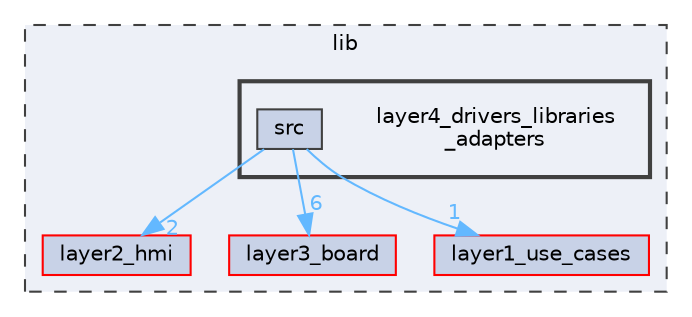 digraph "lib/layer4_drivers_libraries_adapters"
{
 // LATEX_PDF_SIZE
  bgcolor="transparent";
  edge [fontname=Helvetica,fontsize=10,labelfontname=Helvetica,labelfontsize=10];
  node [fontname=Helvetica,fontsize=10,shape=box,height=0.2,width=0.4];
  compound=true
  subgraph clusterdir_97aefd0d527b934f1d99a682da8fe6a9 {
    graph [ bgcolor="#edf0f7", pencolor="grey25", label="lib", fontname=Helvetica,fontsize=10 style="filled,dashed", URL="dir_97aefd0d527b934f1d99a682da8fe6a9.xhtml",tooltip=""]
  dir_a647c64d7ac458a08d86dd39ddd46fd3 [label="layer2_hmi", fillcolor="#c8d2e7", color="red", style="filled", URL="dir_a647c64d7ac458a08d86dd39ddd46fd3.xhtml",tooltip=""];
  dir_5c46fa0267ad0d15fb3a57afaaf550a7 [label="layer3_board", fillcolor="#c8d2e7", color="red", style="filled", URL="dir_5c46fa0267ad0d15fb3a57afaaf550a7.xhtml",tooltip="board abstraction layer"];
  dir_bc8d9efccb68c9442e5dc466270ac2ea [label="layer1_use_cases", fillcolor="#c8d2e7", color="red", style="filled", URL="dir_bc8d9efccb68c9442e5dc466270ac2ea.xhtml",tooltip=""];
  subgraph clusterdir_f26425450d9dd9fa37833a7aaddd2ab4 {
    graph [ bgcolor="#edf0f7", pencolor="grey25", label="", fontname=Helvetica,fontsize=10 style="filled,bold", URL="dir_f26425450d9dd9fa37833a7aaddd2ab4.xhtml",tooltip=""]
    dir_f26425450d9dd9fa37833a7aaddd2ab4 [shape=plaintext, label="layer4_drivers_libraries\l_adapters"];
  dir_d8c8a4aa26881fe254ca2200cac73413 [label="src", fillcolor="#c8d2e7", color="grey25", style="filled", URL="dir_d8c8a4aa26881fe254ca2200cac73413.xhtml",tooltip=""];
  }
  }
  dir_d8c8a4aa26881fe254ca2200cac73413->dir_5c46fa0267ad0d15fb3a57afaaf550a7 [headlabel="6", labeldistance=1.5 headhref="dir_000012_000006.xhtml" href="dir_000012_000006.xhtml" color="steelblue1" fontcolor="steelblue1"];
  dir_d8c8a4aa26881fe254ca2200cac73413->dir_a647c64d7ac458a08d86dd39ddd46fd3 [headlabel="2", labeldistance=1.5 headhref="dir_000012_000005.xhtml" href="dir_000012_000005.xhtml" color="steelblue1" fontcolor="steelblue1"];
  dir_d8c8a4aa26881fe254ca2200cac73413->dir_bc8d9efccb68c9442e5dc466270ac2ea [headlabel="1", labeldistance=1.5 headhref="dir_000012_000004.xhtml" href="dir_000012_000004.xhtml" color="steelblue1" fontcolor="steelblue1"];
}
